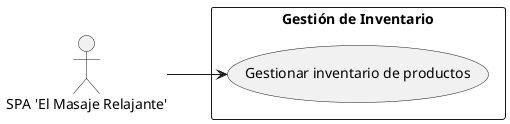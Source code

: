 @startuml
left to right direction

actor "SPA 'El Masaje Relajante'" as spa

rectangle "Gestión de Inventario" {
  usecase "Gestionar inventario de productos" as gestionar_inventario_uc
}

spa --> gestionar_inventario_uc
@enduml
